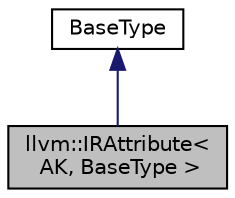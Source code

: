 digraph "llvm::IRAttribute&lt; AK, BaseType &gt;"
{
 // LATEX_PDF_SIZE
  bgcolor="transparent";
  edge [fontname="Helvetica",fontsize="10",labelfontname="Helvetica",labelfontsize="10"];
  node [fontname="Helvetica",fontsize="10",shape=record];
  Node1 [label="llvm::IRAttribute\<\l AK, BaseType \>",height=0.2,width=0.4,color="black", fillcolor="grey75", style="filled", fontcolor="black",tooltip="Helper class that provides common functionality to manifest IR attributes."];
  Node2 -> Node1 [dir="back",color="midnightblue",fontsize="10",style="solid",fontname="Helvetica"];
  Node2 [label="BaseType",height=0.2,width=0.4,color="black",URL="$classBaseType.html",tooltip=" "];
}
